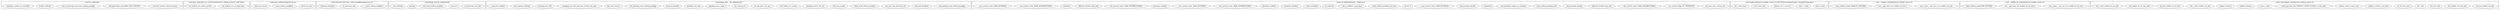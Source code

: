digraph softirq_c{
        subgraph cluster_irq_exit{
                label="void irq_exit(void)"

                account_system_vtime[label="account_system_vtime(current)"];
                sub_ppreempt_count[label="sub_ppreempt_count(IRQ_EXIT_OFFSET)"];
                not_in_interrupt_and_local_softirq_pending[label="not_in_interrupt_and_local_softirq_pending"];
                invoke_softirq[label="invoke_softirq()"];
                preempt_enable_no_resched[label="preempt_enable_no_resched()"];
        }

        subgraph cluster_openn_softirq{
                label="void open_softirq(int nr, void (*action)(struct softirq_action*), void *data)";
                set_softirq_vec_nr_data_data[label="set_softirq_vec_nr_data_data"];
                set_softirq_vec_action_action[label="set_softirq_vec_action_action"];
        }

        subgraph cluster_raise_softirq{
                label="void raise_softirq(unsigned int nr)";

                local_irq_save[label="local_irq_save()"];
                raise_softirq_irqoff[label="raise_softirq_irqoff(nr)"];
                local_irq_restore[label="local_irq_restore(flags)"];
        }

        subgraph cluster_raise_softirq_irqoff{
                label="inline fastcall void raise_softirq_irqoff(unsigned int nr)";
                __raise_softirq_irqoff[label="__raise_softirq_irqoff(nr)"];
                in_interrupt_null[label="in_interrupt_null"];
                wakeup_softirqd[label="wakeup_softirqd()"];
        }

        subgraph cluster_do_softirq{
                label="asmlinkage void do_softirq(void)";

                in_interrupt_not_null[label="in_interrupt_not_null"];
                return[label="return"];
                local_irq_save[label="local_irq_save()"];
                get_local_softirq_pending[label="get_local_softirq_pending"];
                pinding[label="pinding"];
                __do_softirq[label="__do_softirq()"];
                local_irq_restore[label="local_irq_restore()"];
        }

        subgraph cluster___do_softirq{
                label="asmlinkage void __do_softirq(void)";

                set_pending_local_softirq_pending[label="set_pending_local_softirq_pending"];
                local_hb_disable[label="local_hb_disable()"];
                set_cpu_smp_processor_id[label="set_cpu_smp_processor_id"];

                clear_local_softirq_pending[label="clear_local_softirq_pending"];
                local_irq_enable[label="local_irq_enable()"];
                pending_lowest_bit_set[label="pending_lowest_bit_set"];
                call_softirq_vec_action[label="call_softirq_vec_action"];
                rec_bh_qsctr_inc_cpu[label="rec_bh_qsctr_inc_cpu"];
                inc_softriq_vec[label="inc_softriq_vec"];
                pending_move_right_1[label="pending_move_right_1"];
                pending_not_null[label="pending_not_null"];
                local_irq_disable[label="local_irq_disable()"];
                set_pending_local_softirq_pending_1[label="set_pending_local_softirq_pending"];
                dec_max_restart[label="dec_max_restart"];
                pending_not_null_and_max_restart_not_null[label="pending_not_null_and_max_restart_not_null"];
                pending_not_null_1[label="pending_not_null"];
                call_wakeup_softirqd[label="call_wakeup_softirqd"];
                __local_hb_enable[label="__local_hb_enable()"];
        }

        subgraph cluster_ksoftirqd{
                label="static int ksoftirqd(void *__bind_cpu)";

                set_user_nice[label="set_user_nice_current_19"];
                set_current_flags_PF_NOFREEZE[label="set_current_flags_PF_NOFREEZE"];
                set_current_state_TASK_INTERRUPTIBLE[label="set_current_state_TASK_INTERRUPTIBLE"];
                kthread_should_stop_null[label="kthread_should_stop_null"];
                call_preempt_disable[label="call_preempt_disable"];
                local_softirq_pending_null[label="local_softirq_pending_null"];
                call_preempt_enable_no_resched[label="call_preempt_enable_no_resched"];
                schedule[label="schedule()"];
                preempt_disable[label="call_preempt_disable"];
                __set_current_state_TASK_RUNNING[label="__set_current_state_TASK_RUNNING"];
                return_1[label="return 0"]
                local_softirq_pending_not_null[label="local_softirq_pending_not_null"];
                cpu_is_offline[label="cpu_is_offline(__bind_cpu)"];
                do_softirq[label="do_softirq()"];
                preempt_enable_no_resched[label="preempt_enable_no_resched()"];
                cond_resched[label="cond_resched()"];
                preempt_disable_1[label="preempt_disable()"];
                preempt_enable_1[label="preempt_enable()"];
                set_current_state_TASK_INTERRUPTIBLE_1[label="set_current_state_TASK_INTERRUPTIBLE"];
                __set_current_state_TAKS_RUNNING[label="__set_current_state_TAKS_RUNNING"];
                preempt_enable_2[label="preempt_enable()"];
                set_current_state_TASK_INTERRUPTIBLE_2[label="set_current_state_TASK_INTERRUPTIBLE"];
                kthread_should_stop_null_1[label="kthread_should_stop_null"];
                schedule_1[label="schedule()"];
                set_current_state_TASK_INTERRUPTIBLE_3[label="set_current_state_TASK_INTERRUPTIBLE"];
                __set_current_state_TASK_RUNNING_1[label="__set_current_state_TASK_RUNNING"];
                return[label="return 0"];
        }

        subgraph cluster_tasklet_init{
                label="void tasklet_init(struct tasklet_struct *t,void (*func)(unsigned long), unsigned long data)";

                clear_t_next[label="clear_t_next"];
                clear_t_state[label="clear_t_state"];
                atomic_set_t_count_0[label="atomic_set_t_count_0"];
                set_t_func_func[label="set_t_func_func"];
                set_t_data_data[label="set_t_data_data"];        
        }

        subgraph cluster___tasklet_schedule{
                label="void __tasklet_schedule(struct tasklet_struct *t)";

                local_irq_save[label="local_irq_save"];
                set_t_next___get_cput_var_tasklet_vec_list[label="set_t_next___get_cput_var_tasklet_vec_list"];
                set___get_cput_var_tasklet_vec_list_t[label="set___get_cput_var_tasklet_vec_list_t"];
raise_softirq_irqoff_TASKLET_SOFTIRQ[label="raise_softirq_irqoff_TASKLET_SOFTIRQ"];
                local_irq_restore[label="local_irq_restore"];
        }

        subgraph cluster___taslket_hi_schedule{
                label="void __tasklet_hi_schedule(struct tasklet_struct *t)";

                local_irq_save[label="local_irq_save"];
                set_t_next___get_cpu_var_tasklet_hi_vec_list[label="set_t_next___get_cpu_var_tasklet_hi_vec_list"];
                set___get_cput_var_tasklet_hi_vec_list_t[label="set___get_cput_var_tasklet_hi_vec_list_t"];
raise_softirq_irqoff_HI_SOFTIRQ[label="raise_softirq_irqoff_HI_SOFTIRQ"];
                local_irq_restore[label="local_irq_restore"];
        }

        subgraph cluster_tasklet_action{
                label="static void tasklet_action(struct softirq_action *a)";

                local_irq_disable[label="local_irq_disable"];
                set_list_tasklet_vec_list[label="set_list_tasklet_vec_list"];
                set_tasklet_vec_list_null[label="set_tasklet_vec_list_null"];
                local_irq_enable[label="local_irq_enable"];
                list_not_null[label="list_not_null"];
                set_t_list[label="set_t_list"];
                set_list_list_next[label="set_list_list_next"];
                tasklet_trylock_t_not_null[label="tasklet_trylock_t_not_null"];
                atomic_read_t_count_null[label="atomic_read_t_count_null"];
                test_and_clear_bit_TASKLET_STATE_SCHED_t_state_null[label="test_and_clear_bit_TASKLET_STATE_SCHED_t_state_null"];
                t_func_t_data[label="t_func_t_data"];
                tasklet_unlock_t[label="tasklet_unlock_t"];
                tasklet_unlock_t_1[label="tasklet_unlock_t"];
                local_irq_disable[label="local_irq_disable"];
                set_t_next_tasklet_vec_list[label="set_t_next_tasklet_vec_list"];
                raise_softirq_irqoff_TASKLET_SOFTIRQ[label="raise_softirq_irqoff_TASKLET_SOFTIRQ"];
                local_irq_enable[label="local_irq_enable"];
        }

        subgraph cluster_tasklet_action{
                label="static void tasklet_action(struct softirq_action *a)";

                local_irq_disable[label="local_irq_disable"];
                set_list_tasklet_hi_vec_list[label="set_list_tasklet_hi_vec_list"];
                set_tasklet_hi_vec_list_null[label="set_tasklet_hi_vec_list_null"];
                local_irq_enable[label="local_irq_enable"];
                list_not_null[label="list_not_null"];
                set_t_list[label="set_t_list"];
                set_list_list_next[label="set_list_list_next"];
                tasklet_trylock_t_not_null[label="tasklet_trylock_t_not_null"];
                atomic_read_t_count_null[label="atomic_read_t_count_null"];
                test_and_clear_bit_TASKLET_STATE_SCHED_t_state_null[label="test_and_clear_bit_TASKLET_STATE_SCHED_t_state_null"];
                t_func_t_data[label="t_func_t_data"];
                tasklet_unlock_t[label="tasklet_unlock_t"];
                tasklet_unlock_t_1[label="tasklet_unlock_t"];
                local_irq_disable[label="local_irq_disable"];
                set_t_next_tasklet_hi_vec_list[label="set_t_next_tasklet_hi_vec_list"];
                raise_softirq_irqoff_HI_SOFTIRQ[label="raise_softirq_irqoff_HIH_SOFTIRQ"];
                local_irq_enable[label="local_irq_enable"];
        }
}
